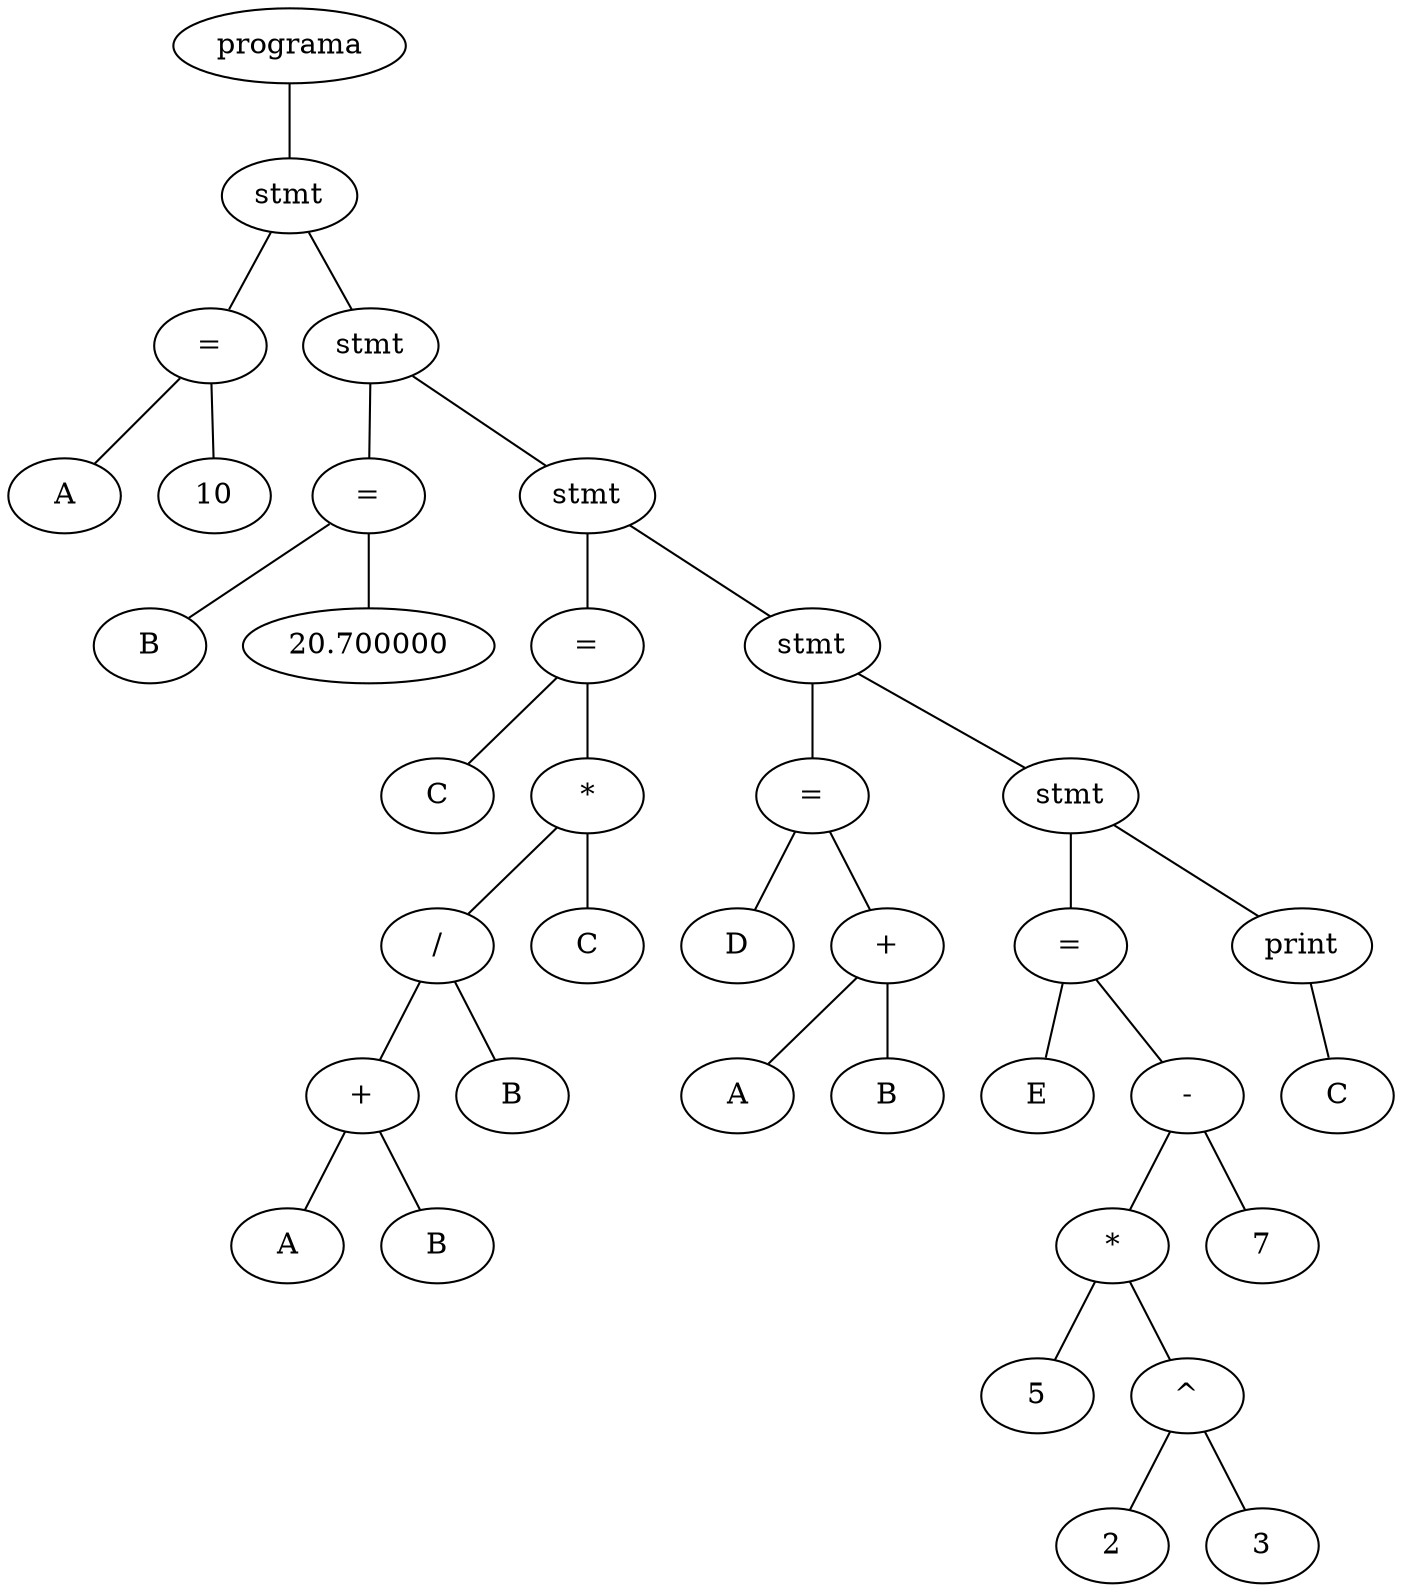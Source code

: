 graph G{
	N36[label="programa"];
	N35[label="stmt"];
	N1[label="="];
	N2[label="A"];
	N1 -- N2;
	N0[label="10"];
	N1 -- N0;
	N35 -- N1;
	N34[label="stmt"];
	N4[label="="];
	N5[label="B"];
	N4 -- N5;
	N3[label="20.700000"];
	N4 -- N3;
	N34 -- N4;
	N33[label="stmt"];
	N13[label="="];
	N14[label="C"];
	N13 -- N14;
	N12[label="*"];
	N10[label="/"];
	N8[label="+"];
	N6[label="A"];
	N8 -- N6;
	N7[label="B"];
	N8 -- N7;
	N10 -- N8;
	N9[label="B"];
	N10 -- N9;
	N12 -- N10;
	N11[label="C"];
	N12 -- N11;
	N13 -- N12;
	N33 -- N13;
	N32[label="stmt"];
	N18[label="="];
	N19[label="D"];
	N18 -- N19;
	N17[label="+"];
	N15[label="A"];
	N17 -- N15;
	N16[label="B"];
	N17 -- N16;
	N18 -- N17;
	N32 -- N18;
	N31[label="stmt"];
	N27[label="="];
	N28[label="E"];
	N27 -- N28;
	N26[label="-"];
	N24[label="*"];
	N20[label="5"];
	N24 -- N20;
	N23[label="^"];
	N21[label="2"];
	N23 -- N21;
	N22[label="3"];
	N23 -- N22;
	N24 -- N23;
	N26 -- N24;
	N25[label="7"];
	N26 -- N25;
	N27 -- N26;
	N31 -- N27;
	N30[label="print"];
	N29[label="C"];
	N30 -- N29;
	N31 -- N30;
	N32 -- N31;
	N33 -- N32;
	N34 -- N33;
	N35 -- N34;
	N36 -- N35;
}